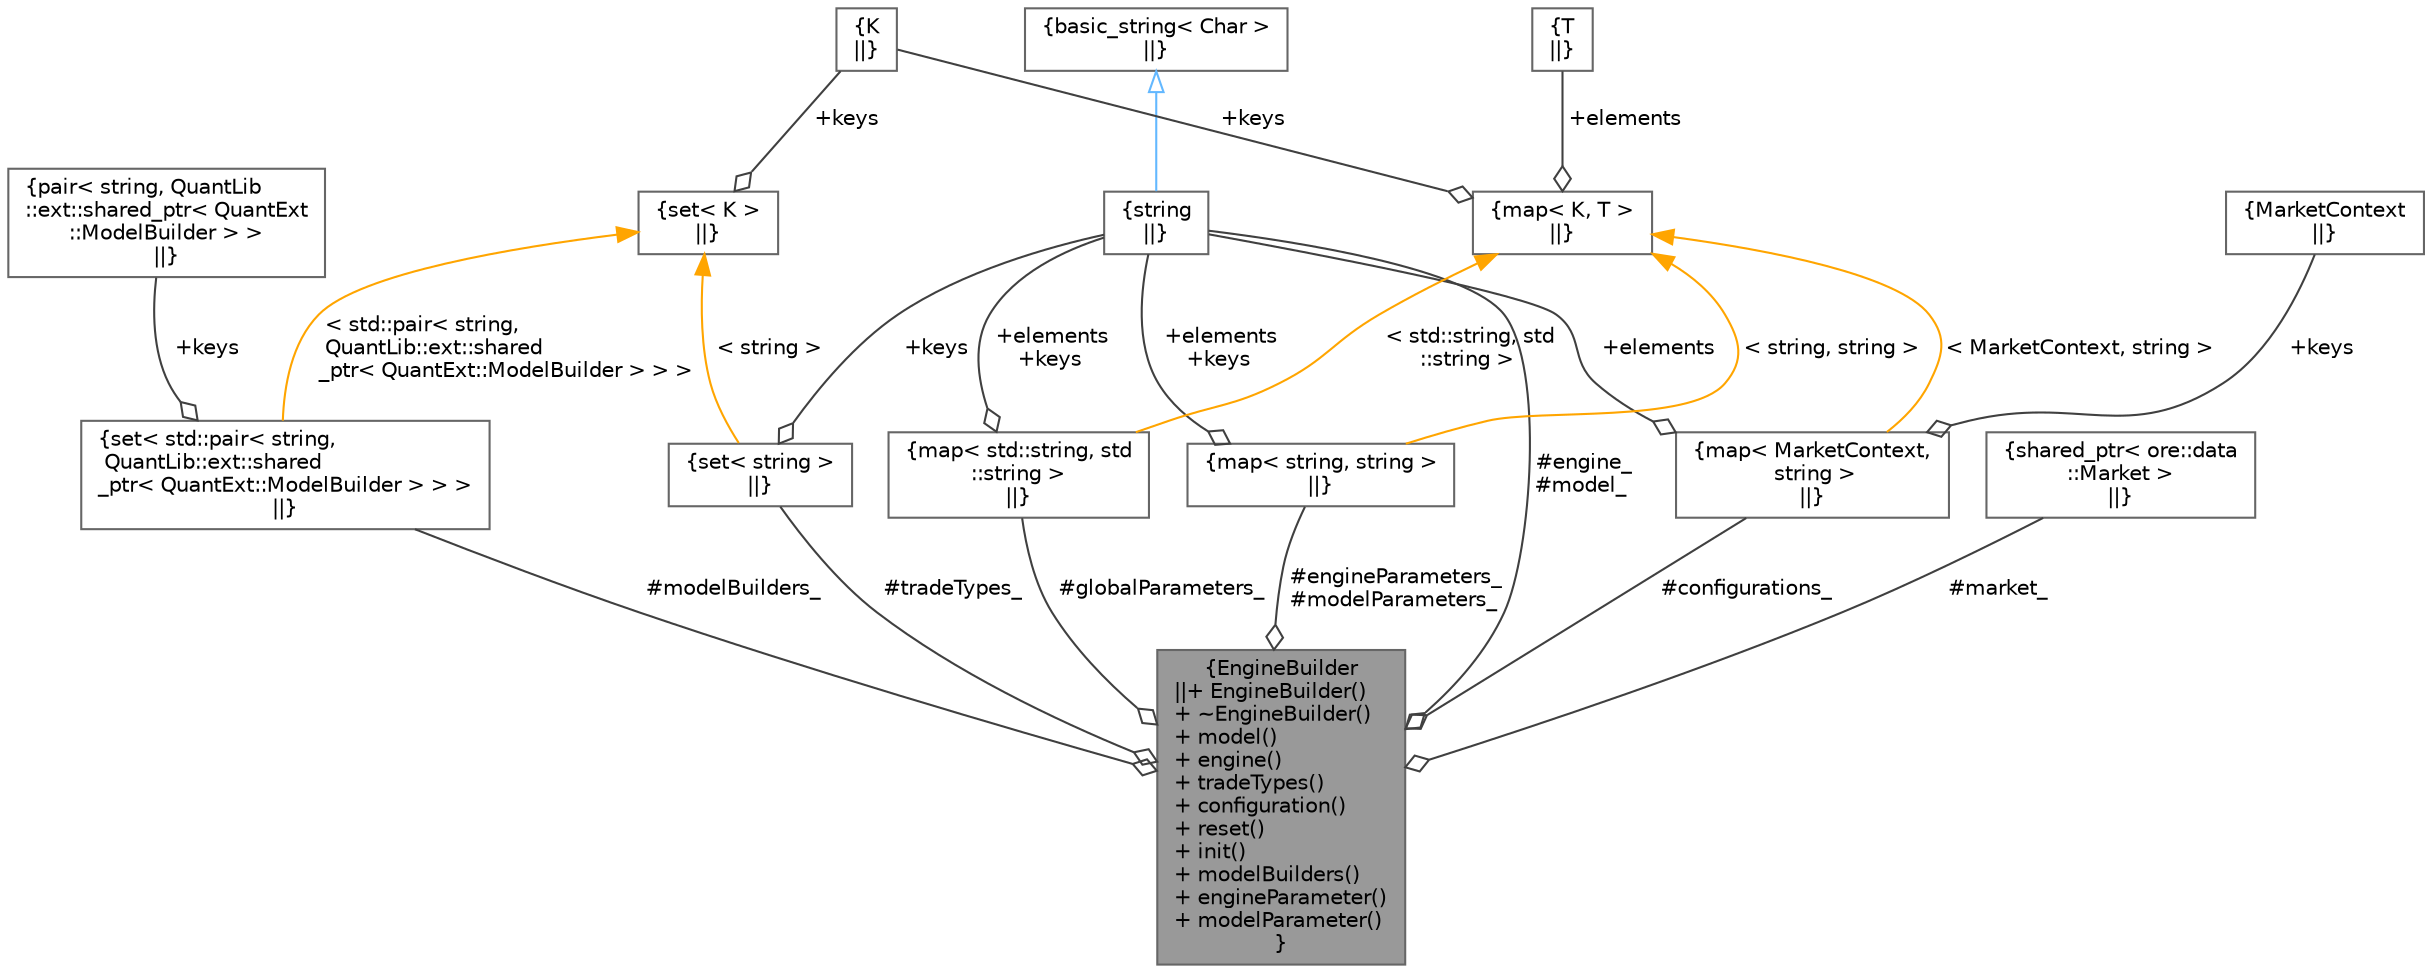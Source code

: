 digraph "EngineBuilder"
{
 // INTERACTIVE_SVG=YES
 // LATEX_PDF_SIZE
  bgcolor="transparent";
  edge [fontname=Helvetica,fontsize=10,labelfontname=Helvetica,labelfontsize=10];
  node [fontname=Helvetica,fontsize=10,shape=box,height=0.2,width=0.4];
  Node1 [label="{EngineBuilder\n||+ EngineBuilder()\l+ ~EngineBuilder()\l+ model()\l+ engine()\l+ tradeTypes()\l+ configuration()\l+ reset()\l+ init()\l+ modelBuilders()\l+ engineParameter()\l+ modelParameter()\l}",height=0.2,width=0.4,color="gray40", fillcolor="grey60", style="filled", fontcolor="black",tooltip="Base PricingEngine Builder class for a specific model and engine."];
  Node2 -> Node1 [color="grey25",style="solid",label=" #engine_\n#model_" ,arrowhead="odiamond"];
  Node2 [label="{string\n||}",height=0.2,width=0.4,color="gray40", fillcolor="white", style="filled",tooltip=" "];
  Node3 -> Node2 [dir="back",color="steelblue1",style="solid",arrowtail="onormal"];
  Node3 [label="{basic_string\< Char \>\n||}",height=0.2,width=0.4,color="gray40", fillcolor="white", style="filled",tooltip=" "];
  Node4 -> Node1 [color="grey25",style="solid",label=" #tradeTypes_" ,arrowhead="odiamond"];
  Node4 [label="{set\< string \>\n||}",height=0.2,width=0.4,color="gray40", fillcolor="white", style="filled",tooltip=" "];
  Node2 -> Node4 [color="grey25",style="solid",label=" +keys" ,arrowhead="odiamond"];
  Node5 -> Node4 [dir="back",color="orange",style="solid",label=" \< string \>" ];
  Node5 [label="{set\< K \>\n||}",height=0.2,width=0.4,color="gray40", fillcolor="white", style="filled",tooltip=" "];
  Node6 -> Node5 [color="grey25",style="solid",label=" +keys" ,arrowhead="odiamond"];
  Node6 [label="{K\n||}",height=0.2,width=0.4,color="gray40", fillcolor="white", style="filled",tooltip=" "];
  Node7 -> Node1 [color="grey25",style="solid",label=" #market_" ,arrowhead="odiamond"];
  Node7 [label="{shared_ptr\< ore::data\l::Market \>\n||}",height=0.2,width=0.4,color="gray40", fillcolor="white", style="filled",tooltip=" "];
  Node8 -> Node1 [color="grey25",style="solid",label=" #configurations_" ,arrowhead="odiamond"];
  Node8 [label="{map\< MarketContext,\l string \>\n||}",height=0.2,width=0.4,color="gray40", fillcolor="white", style="filled",tooltip=" "];
  Node9 -> Node8 [color="grey25",style="solid",label=" +keys" ,arrowhead="odiamond"];
  Node9 [label="{MarketContext\n||}",height=0.2,width=0.4,color="gray40", fillcolor="white", style="filled",tooltip=" "];
  Node2 -> Node8 [color="grey25",style="solid",label=" +elements" ,arrowhead="odiamond"];
  Node10 -> Node8 [dir="back",color="orange",style="solid",label=" \< MarketContext, string \>" ];
  Node10 [label="{map\< K, T \>\n||}",height=0.2,width=0.4,color="gray40", fillcolor="white", style="filled",tooltip=" "];
  Node6 -> Node10 [color="grey25",style="solid",label=" +keys" ,arrowhead="odiamond"];
  Node11 -> Node10 [color="grey25",style="solid",label=" +elements" ,arrowhead="odiamond"];
  Node11 [label="{T\n||}",height=0.2,width=0.4,color="gray40", fillcolor="white", style="filled",tooltip=" "];
  Node12 -> Node1 [color="grey25",style="solid",label=" #engineParameters_\n#modelParameters_" ,arrowhead="odiamond"];
  Node12 [label="{map\< string, string \>\n||}",height=0.2,width=0.4,color="gray40", fillcolor="white", style="filled",tooltip=" "];
  Node2 -> Node12 [color="grey25",style="solid",label=" +elements\n+keys" ,arrowhead="odiamond"];
  Node10 -> Node12 [dir="back",color="orange",style="solid",label=" \< string, string \>" ];
  Node13 -> Node1 [color="grey25",style="solid",label=" #globalParameters_" ,arrowhead="odiamond"];
  Node13 [label="{map\< std::string, std\l::string \>\n||}",height=0.2,width=0.4,color="gray40", fillcolor="white", style="filled",tooltip=" "];
  Node2 -> Node13 [color="grey25",style="solid",label=" +elements\n+keys" ,arrowhead="odiamond"];
  Node10 -> Node13 [dir="back",color="orange",style="solid",label=" \< std::string, std\l::string \>" ];
  Node14 -> Node1 [color="grey25",style="solid",label=" #modelBuilders_" ,arrowhead="odiamond"];
  Node14 [label="{set\< std::pair\< string,\l QuantLib::ext::shared\l_ptr\< QuantExt::ModelBuilder \> \> \>\n||}",height=0.2,width=0.4,color="gray40", fillcolor="white", style="filled",tooltip=" "];
  Node15 -> Node14 [color="grey25",style="solid",label=" +keys" ,arrowhead="odiamond"];
  Node15 [label="{pair\< string, QuantLib\l::ext::shared_ptr\< QuantExt\l::ModelBuilder \> \>\n||}",height=0.2,width=0.4,color="gray40", fillcolor="white", style="filled",tooltip=" "];
  Node5 -> Node14 [dir="back",color="orange",style="solid",label=" \< std::pair\< string,\l QuantLib::ext::shared\l_ptr\< QuantExt::ModelBuilder \> \> \>" ];
}
